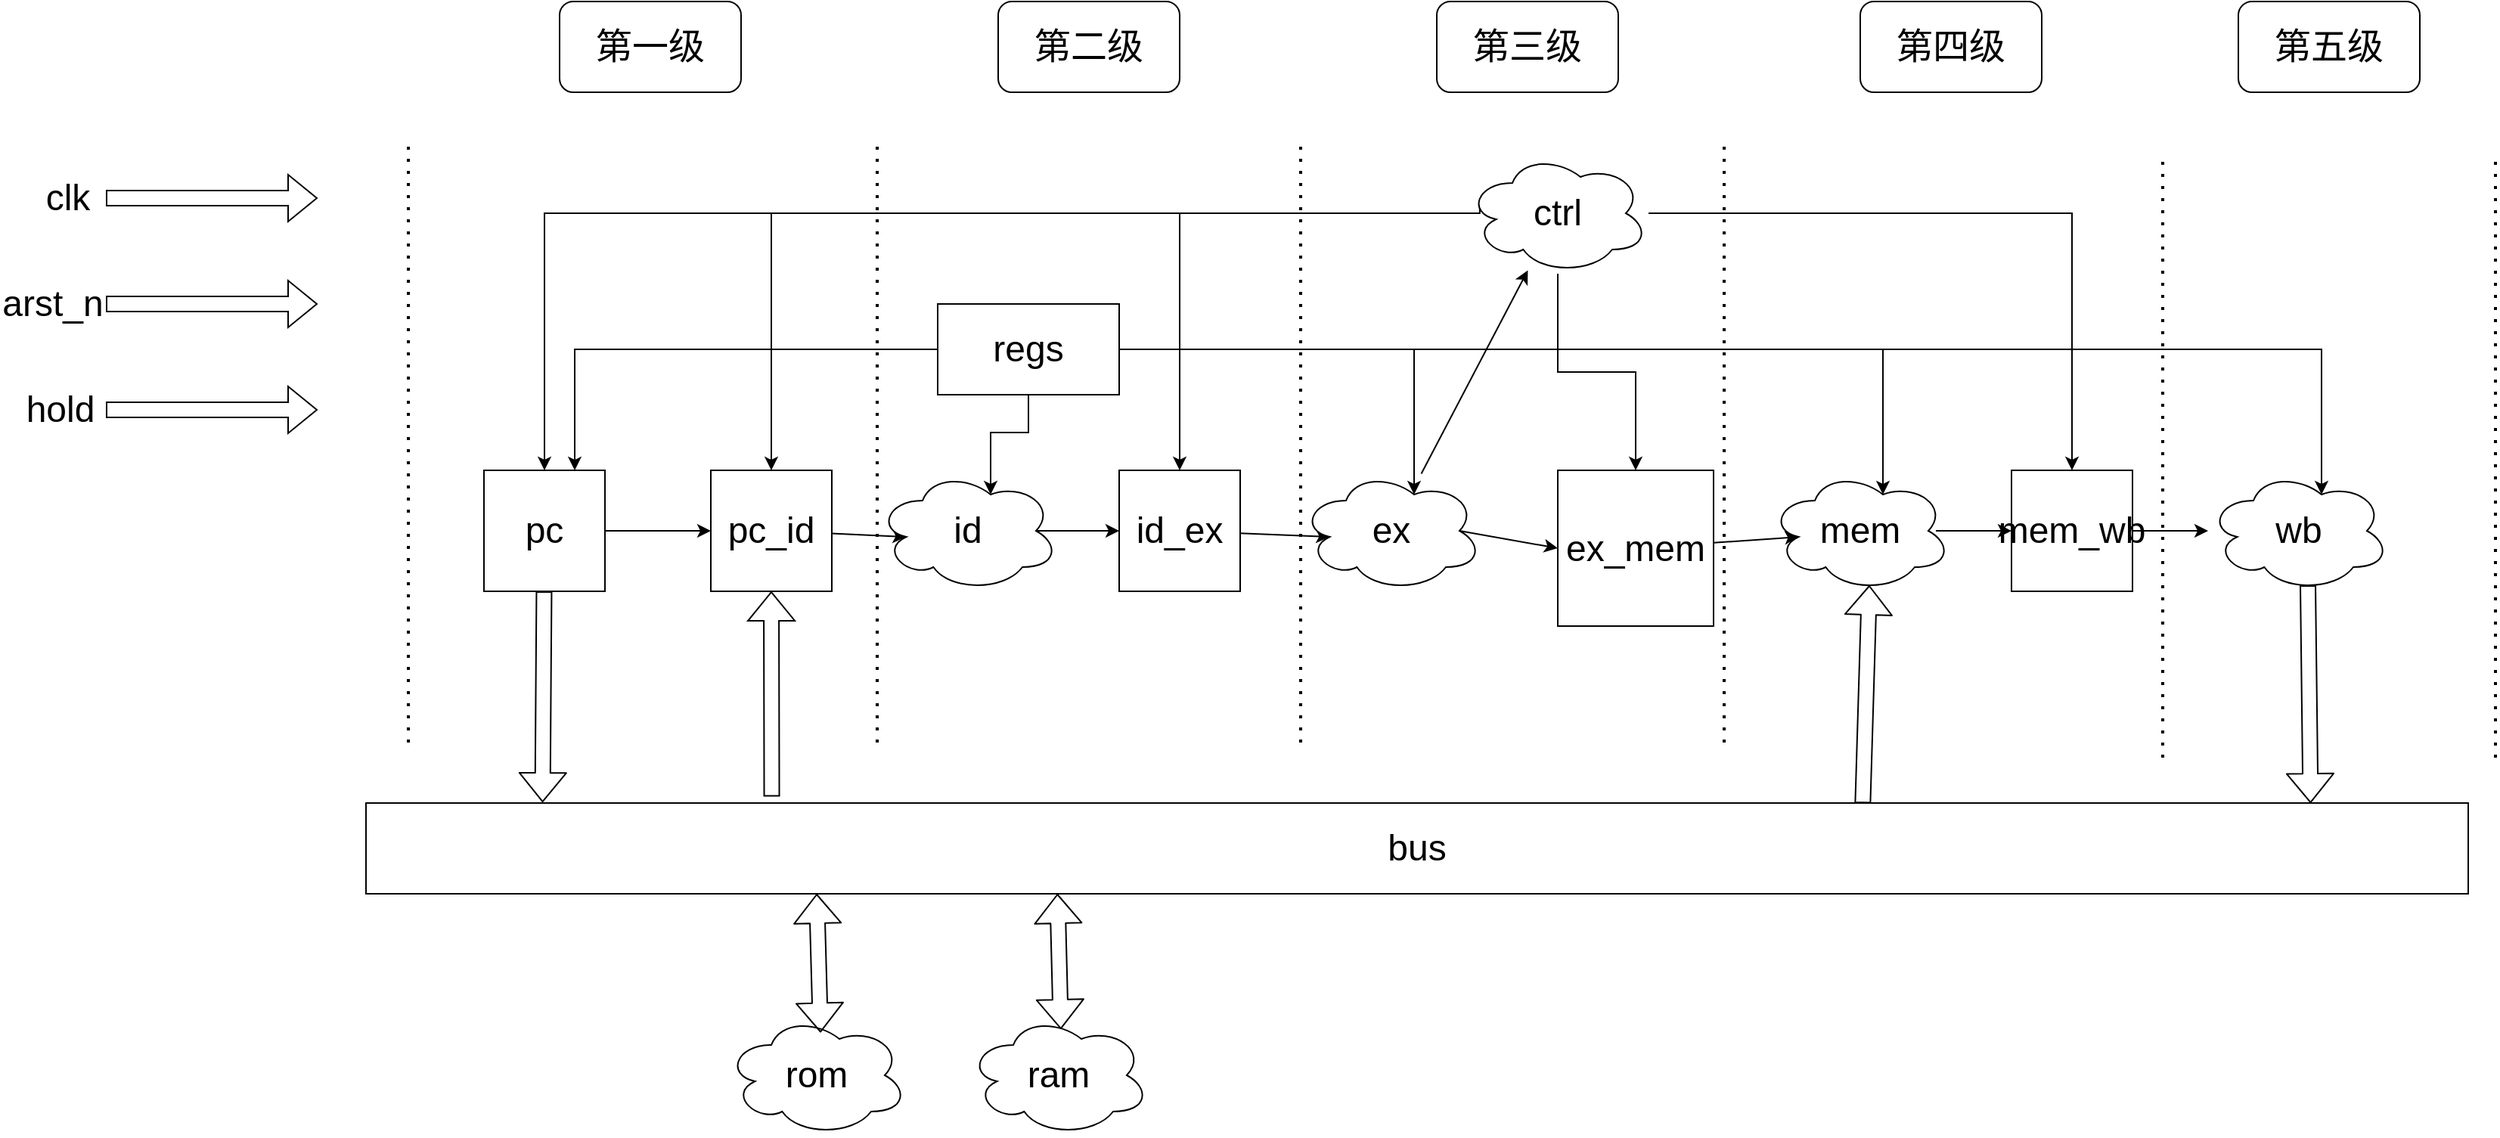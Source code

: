 <mxfile>
    <diagram id="naFQU-C3lpWFJUoVj6_K" name="第 1 页">
        <mxGraphModel dx="1856" dy="1673" grid="1" gridSize="10" guides="1" tooltips="1" connect="1" arrows="1" fold="1" page="1" pageScale="1" pageWidth="827" pageHeight="1169" math="0" shadow="0">
            <root>
                <mxCell id="0"/>
                <mxCell id="1" parent="0"/>
                <mxCell id="C61x0PHZbPYTwjd0VCUy-19" style="edgeStyle=none;html=1;fontSize=24;entryX=0.16;entryY=0.55;entryDx=0;entryDy=0;entryPerimeter=0;" parent="1" source="C61x0PHZbPYTwjd0VCUy-20" target="C61x0PHZbPYTwjd0VCUy-25" edge="1">
                    <mxGeometry relative="1" as="geometry">
                        <mxPoint x="510" y="-600" as="targetPoint"/>
                    </mxGeometry>
                </mxCell>
                <mxCell id="C61x0PHZbPYTwjd0VCUy-20" value="pc_id" style="whiteSpace=wrap;html=1;aspect=fixed;fontSize=24;" parent="1" vertex="1">
                    <mxGeometry x="380" y="-640" width="80" height="80" as="geometry"/>
                </mxCell>
                <mxCell id="C61x0PHZbPYTwjd0VCUy-21" style="edgeStyle=none;html=1;entryX=0;entryY=0.5;entryDx=0;entryDy=0;fontSize=24;" parent="1" source="C61x0PHZbPYTwjd0VCUy-23" target="C61x0PHZbPYTwjd0VCUy-20" edge="1">
                    <mxGeometry relative="1" as="geometry"/>
                </mxCell>
                <mxCell id="C61x0PHZbPYTwjd0VCUy-22" style="edgeStyle=none;shape=flexArrow;html=1;entryX=0.084;entryY=-0.007;entryDx=0;entryDy=0;entryPerimeter=0;fontSize=24;" parent="1" source="C61x0PHZbPYTwjd0VCUy-23" target="C61x0PHZbPYTwjd0VCUy-37" edge="1">
                    <mxGeometry relative="1" as="geometry"/>
                </mxCell>
                <mxCell id="C61x0PHZbPYTwjd0VCUy-23" value="pc" style="whiteSpace=wrap;html=1;aspect=fixed;fontSize=24;" parent="1" vertex="1">
                    <mxGeometry x="230" y="-640" width="80" height="80" as="geometry"/>
                </mxCell>
                <mxCell id="C61x0PHZbPYTwjd0VCUy-24" style="edgeStyle=none;html=1;entryX=0;entryY=0.5;entryDx=0;entryDy=0;fontSize=24;exitX=0.875;exitY=0.5;exitDx=0;exitDy=0;exitPerimeter=0;" parent="1" source="C61x0PHZbPYTwjd0VCUy-25" target="C61x0PHZbPYTwjd0VCUy-27" edge="1">
                    <mxGeometry relative="1" as="geometry"/>
                </mxCell>
                <mxCell id="C61x0PHZbPYTwjd0VCUy-25" value="id" style="ellipse;shape=cloud;whiteSpace=wrap;html=1;fontSize=24;" parent="1" vertex="1">
                    <mxGeometry x="490" y="-640" width="120" height="80" as="geometry"/>
                </mxCell>
                <mxCell id="C61x0PHZbPYTwjd0VCUy-26" style="edgeStyle=none;html=1;entryX=0.16;entryY=0.55;entryDx=0;entryDy=0;entryPerimeter=0;fontSize=24;" parent="1" source="C61x0PHZbPYTwjd0VCUy-27" target="C61x0PHZbPYTwjd0VCUy-29" edge="1">
                    <mxGeometry relative="1" as="geometry"/>
                </mxCell>
                <mxCell id="C61x0PHZbPYTwjd0VCUy-27" value="id_ex" style="whiteSpace=wrap;html=1;aspect=fixed;fontSize=24;" parent="1" vertex="1">
                    <mxGeometry x="650" y="-640" width="80" height="80" as="geometry"/>
                </mxCell>
                <mxCell id="C61x0PHZbPYTwjd0VCUy-28" style="edgeStyle=none;html=1;entryX=0;entryY=0.5;entryDx=0;entryDy=0;fontSize=24;exitX=0.875;exitY=0.5;exitDx=0;exitDy=0;exitPerimeter=0;" parent="1" source="C61x0PHZbPYTwjd0VCUy-29" target="C61x0PHZbPYTwjd0VCUy-31" edge="1">
                    <mxGeometry relative="1" as="geometry"/>
                </mxCell>
                <mxCell id="lM2QxzhSfQ17ok12c9tM-13" style="edgeStyle=none;rounded=0;orthogonalLoop=1;jettySize=auto;html=1;fontSize=24;" parent="1" source="C61x0PHZbPYTwjd0VCUy-29" target="lM2QxzhSfQ17ok12c9tM-1" edge="1">
                    <mxGeometry relative="1" as="geometry"/>
                </mxCell>
                <mxCell id="C61x0PHZbPYTwjd0VCUy-29" value="ex" style="ellipse;shape=cloud;whiteSpace=wrap;html=1;fontSize=24;" parent="1" vertex="1">
                    <mxGeometry x="770" y="-640" width="120" height="80" as="geometry"/>
                </mxCell>
                <mxCell id="C61x0PHZbPYTwjd0VCUy-30" style="edgeStyle=none;html=1;fontSize=24;entryX=0.16;entryY=0.55;entryDx=0;entryDy=0;entryPerimeter=0;" parent="1" source="C61x0PHZbPYTwjd0VCUy-31" target="C61x0PHZbPYTwjd0VCUy-33" edge="1">
                    <mxGeometry relative="1" as="geometry"/>
                </mxCell>
                <mxCell id="lM2QxzhSfQ17ok12c9tM-11" style="edgeStyle=orthogonalEdgeStyle;rounded=0;orthogonalLoop=1;jettySize=auto;html=1;exitX=1;exitY=1;exitDx=0;exitDy=0;fontSize=24;" parent="1" source="C61x0PHZbPYTwjd0VCUy-31" edge="1">
                    <mxGeometry relative="1" as="geometry">
                        <mxPoint x="1020" y="-559.538" as="targetPoint"/>
                    </mxGeometry>
                </mxCell>
                <mxCell id="C61x0PHZbPYTwjd0VCUy-31" value="ex_mem" style="whiteSpace=wrap;html=1;aspect=fixed;fontSize=24;" parent="1" vertex="1">
                    <mxGeometry x="940" y="-640" width="103" height="103" as="geometry"/>
                </mxCell>
                <mxCell id="C61x0PHZbPYTwjd0VCUy-32" style="edgeStyle=none;html=1;fontSize=24;" parent="1" edge="1">
                    <mxGeometry relative="1" as="geometry">
                        <mxPoint x="1240" y="-600" as="targetPoint"/>
                        <Array as="points"/>
                        <mxPoint x="1190" y="-600" as="sourcePoint"/>
                    </mxGeometry>
                </mxCell>
                <mxCell id="C61x0PHZbPYTwjd0VCUy-33" value="mem" style="ellipse;shape=cloud;whiteSpace=wrap;html=1;fontSize=24;" parent="1" vertex="1">
                    <mxGeometry x="1080" y="-640" width="120" height="80" as="geometry"/>
                </mxCell>
                <mxCell id="C61x0PHZbPYTwjd0VCUy-34" style="edgeStyle=none;html=1;fontSize=24;" parent="1" source="C61x0PHZbPYTwjd0VCUy-35" target="C61x0PHZbPYTwjd0VCUy-36" edge="1">
                    <mxGeometry relative="1" as="geometry"/>
                </mxCell>
                <mxCell id="C61x0PHZbPYTwjd0VCUy-35" value="mem_wb" style="whiteSpace=wrap;html=1;aspect=fixed;fontSize=24;" parent="1" vertex="1">
                    <mxGeometry x="1240" y="-640" width="80" height="80" as="geometry"/>
                </mxCell>
                <mxCell id="C61x0PHZbPYTwjd0VCUy-36" value="wb" style="ellipse;shape=cloud;whiteSpace=wrap;html=1;fontSize=24;" parent="1" vertex="1">
                    <mxGeometry x="1370" y="-640" width="120" height="80" as="geometry"/>
                </mxCell>
                <mxCell id="C61x0PHZbPYTwjd0VCUy-37" value="bus" style="rounded=0;whiteSpace=wrap;html=1;fontSize=24;" parent="1" vertex="1">
                    <mxGeometry x="152" y="-420" width="1390" height="60" as="geometry"/>
                </mxCell>
                <mxCell id="C61x0PHZbPYTwjd0VCUy-38" value="rom" style="ellipse;shape=cloud;whiteSpace=wrap;html=1;fontSize=24;" parent="1" vertex="1">
                    <mxGeometry x="390" y="-280" width="120" height="80" as="geometry"/>
                </mxCell>
                <mxCell id="C61x0PHZbPYTwjd0VCUy-39" value="ram" style="ellipse;shape=cloud;whiteSpace=wrap;html=1;fontSize=24;" parent="1" vertex="1">
                    <mxGeometry x="550" y="-280" width="120" height="80" as="geometry"/>
                </mxCell>
                <mxCell id="C61x0PHZbPYTwjd0VCUy-40" value="" style="shape=flexArrow;endArrow=classic;startArrow=classic;html=1;fontSize=24;exitX=0.521;exitY=0.147;exitDx=0;exitDy=0;exitPerimeter=0;" parent="1" source="C61x0PHZbPYTwjd0VCUy-38" edge="1">
                    <mxGeometry width="100" height="100" relative="1" as="geometry">
                        <mxPoint x="450" y="-270" as="sourcePoint"/>
                        <mxPoint x="450" y="-360" as="targetPoint"/>
                    </mxGeometry>
                </mxCell>
                <mxCell id="C61x0PHZbPYTwjd0VCUy-41" value="" style="shape=flexArrow;endArrow=classic;startArrow=classic;html=1;fontSize=24;exitX=0.512;exitY=0.119;exitDx=0;exitDy=0;exitPerimeter=0;" parent="1" source="C61x0PHZbPYTwjd0VCUy-39" edge="1">
                    <mxGeometry width="100" height="100" relative="1" as="geometry">
                        <mxPoint x="609.17" y="-270" as="sourcePoint"/>
                        <mxPoint x="609.17" y="-360" as="targetPoint"/>
                    </mxGeometry>
                </mxCell>
                <mxCell id="C61x0PHZbPYTwjd0VCUy-42" style="edgeStyle=none;shape=flexArrow;html=1;entryX=0.55;entryY=0.95;entryDx=0;entryDy=0;entryPerimeter=0;fontSize=24;exitX=0.712;exitY=0.002;exitDx=0;exitDy=0;exitPerimeter=0;" parent="1" source="C61x0PHZbPYTwjd0VCUy-37" target="C61x0PHZbPYTwjd0VCUy-33" edge="1">
                    <mxGeometry relative="1" as="geometry">
                        <mxPoint x="1100" y="-410.42" as="sourcePoint"/>
                        <mxPoint x="1110" y="-570" as="targetPoint"/>
                    </mxGeometry>
                </mxCell>
                <mxCell id="C61x0PHZbPYTwjd0VCUy-43" style="edgeStyle=none;shape=flexArrow;html=1;entryX=0.925;entryY=0.002;entryDx=0;entryDy=0;entryPerimeter=0;fontSize=24;exitX=0.55;exitY=0.95;exitDx=0;exitDy=0;exitPerimeter=0;" parent="1" source="C61x0PHZbPYTwjd0VCUy-36" target="C61x0PHZbPYTwjd0VCUy-37" edge="1">
                    <mxGeometry relative="1" as="geometry">
                        <mxPoint x="1410.254" y="-559.58" as="sourcePoint"/>
                        <mxPoint x="1409.29" y="-420.0" as="targetPoint"/>
                    </mxGeometry>
                </mxCell>
                <mxCell id="C61x0PHZbPYTwjd0VCUy-44" value="" style="shape=flexArrow;endArrow=classic;html=1;rounded=0;entryX=0.5;entryY=1;entryDx=0;entryDy=0;exitX=0.193;exitY=-0.071;exitDx=0;exitDy=0;exitPerimeter=0;" parent="1" source="C61x0PHZbPYTwjd0VCUy-37" target="C61x0PHZbPYTwjd0VCUy-20" edge="1">
                    <mxGeometry width="50" height="50" relative="1" as="geometry">
                        <mxPoint x="530" y="-460" as="sourcePoint"/>
                        <mxPoint x="580" y="-510" as="targetPoint"/>
                    </mxGeometry>
                </mxCell>
                <mxCell id="C61x0PHZbPYTwjd0VCUy-45" value="" style="endArrow=none;dashed=1;html=1;dashPattern=1 3;strokeWidth=2;rounded=0;" parent="1" edge="1">
                    <mxGeometry width="50" height="50" relative="1" as="geometry">
                        <mxPoint x="180" y="-460" as="sourcePoint"/>
                        <mxPoint x="180" y="-860" as="targetPoint"/>
                    </mxGeometry>
                </mxCell>
                <mxCell id="C61x0PHZbPYTwjd0VCUy-46" value="" style="endArrow=none;dashed=1;html=1;dashPattern=1 3;strokeWidth=2;rounded=0;" parent="1" edge="1">
                    <mxGeometry width="50" height="50" relative="1" as="geometry">
                        <mxPoint x="490" y="-460" as="sourcePoint"/>
                        <mxPoint x="490" y="-860" as="targetPoint"/>
                    </mxGeometry>
                </mxCell>
                <mxCell id="C61x0PHZbPYTwjd0VCUy-47" value="" style="endArrow=none;dashed=1;html=1;dashPattern=1 3;strokeWidth=2;rounded=0;" parent="1" edge="1">
                    <mxGeometry width="50" height="50" relative="1" as="geometry">
                        <mxPoint x="770" y="-460" as="sourcePoint"/>
                        <mxPoint x="770" y="-860" as="targetPoint"/>
                    </mxGeometry>
                </mxCell>
                <mxCell id="C61x0PHZbPYTwjd0VCUy-48" value="" style="endArrow=none;dashed=1;html=1;dashPattern=1 3;strokeWidth=2;rounded=0;" parent="1" edge="1">
                    <mxGeometry width="50" height="50" relative="1" as="geometry">
                        <mxPoint x="1050" y="-460" as="sourcePoint"/>
                        <mxPoint x="1050" y="-860" as="targetPoint"/>
                    </mxGeometry>
                </mxCell>
                <mxCell id="C61x0PHZbPYTwjd0VCUy-49" value="" style="endArrow=none;dashed=1;html=1;dashPattern=1 3;strokeWidth=2;rounded=0;" parent="1" edge="1">
                    <mxGeometry width="50" height="50" relative="1" as="geometry">
                        <mxPoint x="1340" y="-450" as="sourcePoint"/>
                        <mxPoint x="1340" y="-850" as="targetPoint"/>
                    </mxGeometry>
                </mxCell>
                <mxCell id="C61x0PHZbPYTwjd0VCUy-50" value="" style="endArrow=none;dashed=1;html=1;dashPattern=1 3;strokeWidth=2;rounded=0;" parent="1" edge="1">
                    <mxGeometry width="50" height="50" relative="1" as="geometry">
                        <mxPoint x="1560" y="-450" as="sourcePoint"/>
                        <mxPoint x="1560" y="-850" as="targetPoint"/>
                    </mxGeometry>
                </mxCell>
                <mxCell id="C61x0PHZbPYTwjd0VCUy-51" value="第一级" style="rounded=1;whiteSpace=wrap;html=1;fontSize=24;" parent="1" vertex="1">
                    <mxGeometry x="280" y="-950" width="120" height="60" as="geometry"/>
                </mxCell>
                <mxCell id="C61x0PHZbPYTwjd0VCUy-52" value="第二级" style="rounded=1;whiteSpace=wrap;html=1;fontSize=24;" parent="1" vertex="1">
                    <mxGeometry x="570" y="-950" width="120" height="60" as="geometry"/>
                </mxCell>
                <mxCell id="C61x0PHZbPYTwjd0VCUy-53" value="第三级" style="rounded=1;whiteSpace=wrap;html=1;fontSize=24;" parent="1" vertex="1">
                    <mxGeometry x="860" y="-950" width="120" height="60" as="geometry"/>
                </mxCell>
                <mxCell id="C61x0PHZbPYTwjd0VCUy-54" value="第四级" style="rounded=1;whiteSpace=wrap;html=1;fontSize=24;" parent="1" vertex="1">
                    <mxGeometry x="1140" y="-950" width="120" height="60" as="geometry"/>
                </mxCell>
                <mxCell id="C61x0PHZbPYTwjd0VCUy-55" value="第五级" style="rounded=1;whiteSpace=wrap;html=1;fontSize=24;" parent="1" vertex="1">
                    <mxGeometry x="1390" y="-950" width="120" height="60" as="geometry"/>
                </mxCell>
                <mxCell id="C61x0PHZbPYTwjd0VCUy-57" value="" style="shape=flexArrow;endArrow=classic;html=1;rounded=0;fontSize=24;entryX=0;entryY=0.25;entryDx=0;entryDy=0;" parent="1" edge="1">
                    <mxGeometry width="50" height="50" relative="1" as="geometry">
                        <mxPoint x="-20" y="-820" as="sourcePoint"/>
                        <mxPoint x="120" y="-820" as="targetPoint"/>
                    </mxGeometry>
                </mxCell>
                <mxCell id="C61x0PHZbPYTwjd0VCUy-58" value="" style="shape=flexArrow;endArrow=classic;html=1;rounded=0;fontSize=24;entryX=0;entryY=0.25;entryDx=0;entryDy=0;" parent="1" edge="1">
                    <mxGeometry width="50" height="50" relative="1" as="geometry">
                        <mxPoint x="-20" y="-750" as="sourcePoint"/>
                        <mxPoint x="120" y="-750" as="targetPoint"/>
                    </mxGeometry>
                </mxCell>
                <mxCell id="C61x0PHZbPYTwjd0VCUy-59" value="clk" style="text;html=1;strokeColor=none;fillColor=none;align=center;verticalAlign=middle;whiteSpace=wrap;rounded=0;fontSize=24;" parent="1" vertex="1">
                    <mxGeometry x="-80" y="-840" width="70" height="40" as="geometry"/>
                </mxCell>
                <mxCell id="C61x0PHZbPYTwjd0VCUy-60" value="arst_n" style="text;html=1;strokeColor=none;fillColor=none;align=center;verticalAlign=middle;whiteSpace=wrap;rounded=0;fontSize=24;" parent="1" vertex="1">
                    <mxGeometry x="-90" y="-770" width="70" height="40" as="geometry"/>
                </mxCell>
                <mxCell id="lM2QxzhSfQ17ok12c9tM-6" style="edgeStyle=orthogonalEdgeStyle;rounded=0;orthogonalLoop=1;jettySize=auto;html=1;entryX=0.75;entryY=0;entryDx=0;entryDy=0;fontSize=24;" parent="1" source="C61x0PHZbPYTwjd0VCUy-61" target="C61x0PHZbPYTwjd0VCUy-23" edge="1">
                    <mxGeometry relative="1" as="geometry"/>
                </mxCell>
                <mxCell id="lM2QxzhSfQ17ok12c9tM-7" style="edgeStyle=orthogonalEdgeStyle;rounded=0;orthogonalLoop=1;jettySize=auto;html=1;entryX=0.625;entryY=0.2;entryDx=0;entryDy=0;entryPerimeter=0;fontSize=24;" parent="1" source="C61x0PHZbPYTwjd0VCUy-61" target="C61x0PHZbPYTwjd0VCUy-29" edge="1">
                    <mxGeometry relative="1" as="geometry"/>
                </mxCell>
                <mxCell id="lM2QxzhSfQ17ok12c9tM-8" style="edgeStyle=orthogonalEdgeStyle;rounded=0;orthogonalLoop=1;jettySize=auto;html=1;entryX=0.625;entryY=0.2;entryDx=0;entryDy=0;entryPerimeter=0;fontSize=24;" parent="1" source="C61x0PHZbPYTwjd0VCUy-61" target="C61x0PHZbPYTwjd0VCUy-33" edge="1">
                    <mxGeometry relative="1" as="geometry"/>
                </mxCell>
                <mxCell id="lM2QxzhSfQ17ok12c9tM-9" style="edgeStyle=orthogonalEdgeStyle;rounded=0;orthogonalLoop=1;jettySize=auto;html=1;entryX=0.625;entryY=0.2;entryDx=0;entryDy=0;entryPerimeter=0;fontSize=24;" parent="1" source="C61x0PHZbPYTwjd0VCUy-61" target="C61x0PHZbPYTwjd0VCUy-36" edge="1">
                    <mxGeometry relative="1" as="geometry"/>
                </mxCell>
                <mxCell id="lM2QxzhSfQ17ok12c9tM-10" style="edgeStyle=orthogonalEdgeStyle;rounded=0;orthogonalLoop=1;jettySize=auto;html=1;entryX=0.625;entryY=0.2;entryDx=0;entryDy=0;entryPerimeter=0;fontSize=24;" parent="1" source="C61x0PHZbPYTwjd0VCUy-61" target="C61x0PHZbPYTwjd0VCUy-25" edge="1">
                    <mxGeometry relative="1" as="geometry"/>
                </mxCell>
                <mxCell id="C61x0PHZbPYTwjd0VCUy-61" value="regs" style="rounded=0;whiteSpace=wrap;html=1;fontSize=24;" parent="1" vertex="1">
                    <mxGeometry x="530" y="-750" width="120" height="60" as="geometry"/>
                </mxCell>
                <mxCell id="C61x0PHZbPYTwjd0VCUy-69" style="edgeStyle=orthogonalEdgeStyle;rounded=0;orthogonalLoop=1;jettySize=auto;html=1;entryX=0.5;entryY=0;entryDx=0;entryDy=0;fontSize=24;exitX=0.07;exitY=0.4;exitDx=0;exitDy=0;exitPerimeter=0;" parent="1" source="lM2QxzhSfQ17ok12c9tM-1" target="C61x0PHZbPYTwjd0VCUy-23" edge="1">
                    <mxGeometry relative="1" as="geometry">
                        <mxPoint x="887" y="-809.909" as="sourcePoint"/>
                        <Array as="points">
                            <mxPoint x="888" y="-810"/>
                            <mxPoint x="270" y="-810"/>
                        </Array>
                    </mxGeometry>
                </mxCell>
                <mxCell id="lM2QxzhSfQ17ok12c9tM-2" style="edgeStyle=orthogonalEdgeStyle;rounded=0;orthogonalLoop=1;jettySize=auto;html=1;entryX=0.5;entryY=0;entryDx=0;entryDy=0;fontSize=24;" parent="1" source="lM2QxzhSfQ17ok12c9tM-1" target="C61x0PHZbPYTwjd0VCUy-20" edge="1">
                    <mxGeometry relative="1" as="geometry"/>
                </mxCell>
                <mxCell id="lM2QxzhSfQ17ok12c9tM-3" style="edgeStyle=orthogonalEdgeStyle;rounded=0;orthogonalLoop=1;jettySize=auto;html=1;entryX=0.5;entryY=0;entryDx=0;entryDy=0;fontSize=24;" parent="1" source="lM2QxzhSfQ17ok12c9tM-1" target="C61x0PHZbPYTwjd0VCUy-27" edge="1">
                    <mxGeometry relative="1" as="geometry"/>
                </mxCell>
                <mxCell id="lM2QxzhSfQ17ok12c9tM-4" style="edgeStyle=orthogonalEdgeStyle;rounded=0;orthogonalLoop=1;jettySize=auto;html=1;entryX=0.5;entryY=0;entryDx=0;entryDy=0;fontSize=24;" parent="1" source="lM2QxzhSfQ17ok12c9tM-1" target="C61x0PHZbPYTwjd0VCUy-31" edge="1">
                    <mxGeometry relative="1" as="geometry"/>
                </mxCell>
                <mxCell id="lM2QxzhSfQ17ok12c9tM-5" style="edgeStyle=orthogonalEdgeStyle;rounded=0;orthogonalLoop=1;jettySize=auto;html=1;entryX=0.5;entryY=0;entryDx=0;entryDy=0;fontSize=24;" parent="1" source="lM2QxzhSfQ17ok12c9tM-1" target="C61x0PHZbPYTwjd0VCUy-35" edge="1">
                    <mxGeometry relative="1" as="geometry"/>
                </mxCell>
                <mxCell id="lM2QxzhSfQ17ok12c9tM-1" value="&lt;font style=&quot;font-size: 24px;&quot;&gt;ctrl&lt;/font&gt;" style="ellipse;shape=cloud;whiteSpace=wrap;html=1;" parent="1" vertex="1">
                    <mxGeometry x="880" y="-850" width="120" height="80" as="geometry"/>
                </mxCell>
                <mxCell id="2" value="" style="shape=flexArrow;endArrow=classic;html=1;rounded=0;fontSize=24;entryX=0;entryY=0.25;entryDx=0;entryDy=0;" edge="1" parent="1">
                    <mxGeometry width="50" height="50" relative="1" as="geometry">
                        <mxPoint x="-20.0" y="-680.0" as="sourcePoint"/>
                        <mxPoint x="120.0" y="-680.0" as="targetPoint"/>
                    </mxGeometry>
                </mxCell>
                <mxCell id="3" value="&lt;font style=&quot;font-size: 24px&quot;&gt;hold&lt;/font&gt;" style="text;html=1;strokeColor=none;fillColor=none;align=center;verticalAlign=middle;whiteSpace=wrap;rounded=0;" vertex="1" parent="1">
                    <mxGeometry x="-90" y="-700" width="80" height="40" as="geometry"/>
                </mxCell>
            </root>
        </mxGraphModel>
    </diagram>
</mxfile>